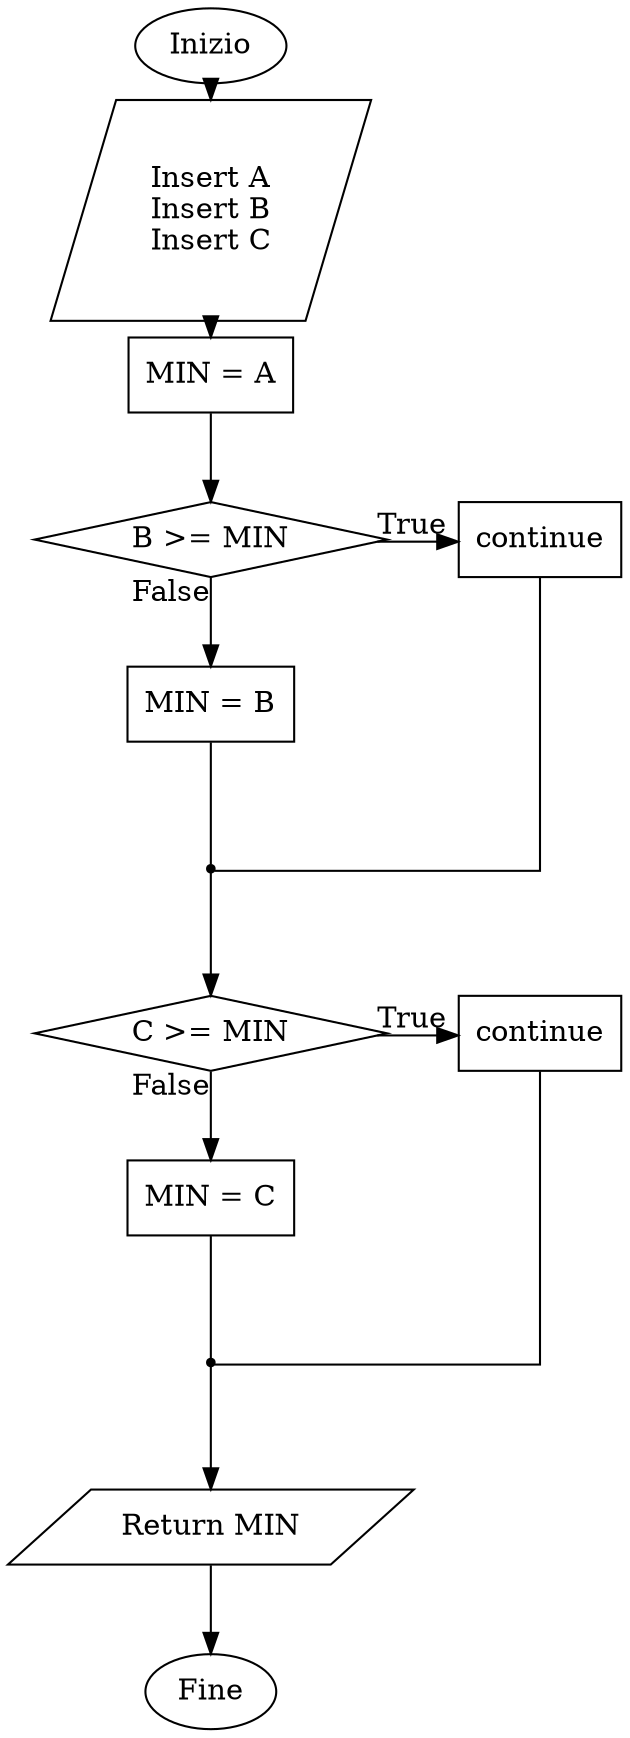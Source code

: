 /* Generated by GvGen v.1.0 (https://www.github.com/stricaud/gvgen) */

digraph G {
compound=true;nodesep=1;ranksep=0.5;splines=ortho;layout=neato;overlap=scalexy;
   node1 [shape="ellipse",label="Inizio",pos="0,0!"];
   node2 [shape="ellipse",label="Fine",pos="0,-10!"];
   node3 [shape="parallelogram",label="Insert A
Insert B
Insert C
",pos="0,-1!"];
   node4 [shape="box",label="MIN = A",pos="0,-2!"];
   node5 [shape="diamond",label="B >= MIN",pos="0,-3!"];
   node6 [shape="box",label="continue",pos="2,-3!"];
   node7 [shape="box",label="MIN = B",pos="0,-4!"];
   node8 [shape="point",label="",pos="0,-5!"];
   node9 [shape="diamond",label="C >= MIN",pos="0,-6!"];
   node10 [shape="box",label="continue",pos="2,-6!"];
   node11 [shape="box",label="MIN = C",pos="0,-7!"];
   node12 [shape="point",label="",pos="0,-8!"];
   node13 [shape="parallelogram",label="Return MIN",pos="0,-9!"];
node1->node3;
node3->node4;
node4->node5;
node5->node6 [taillabel="True"];
node5->node7 [taillabel="False"];
node6->node8 [arrowhead="none"];
node7->node8 [arrowhead="none"];
node8->node9;
node9->node10 [taillabel="True"];
node9->node11 [taillabel="False"];
node10->node12 [arrowhead="none"];
node11->node12 [arrowhead="none"];
node12->node13;
node13->node2;
}
